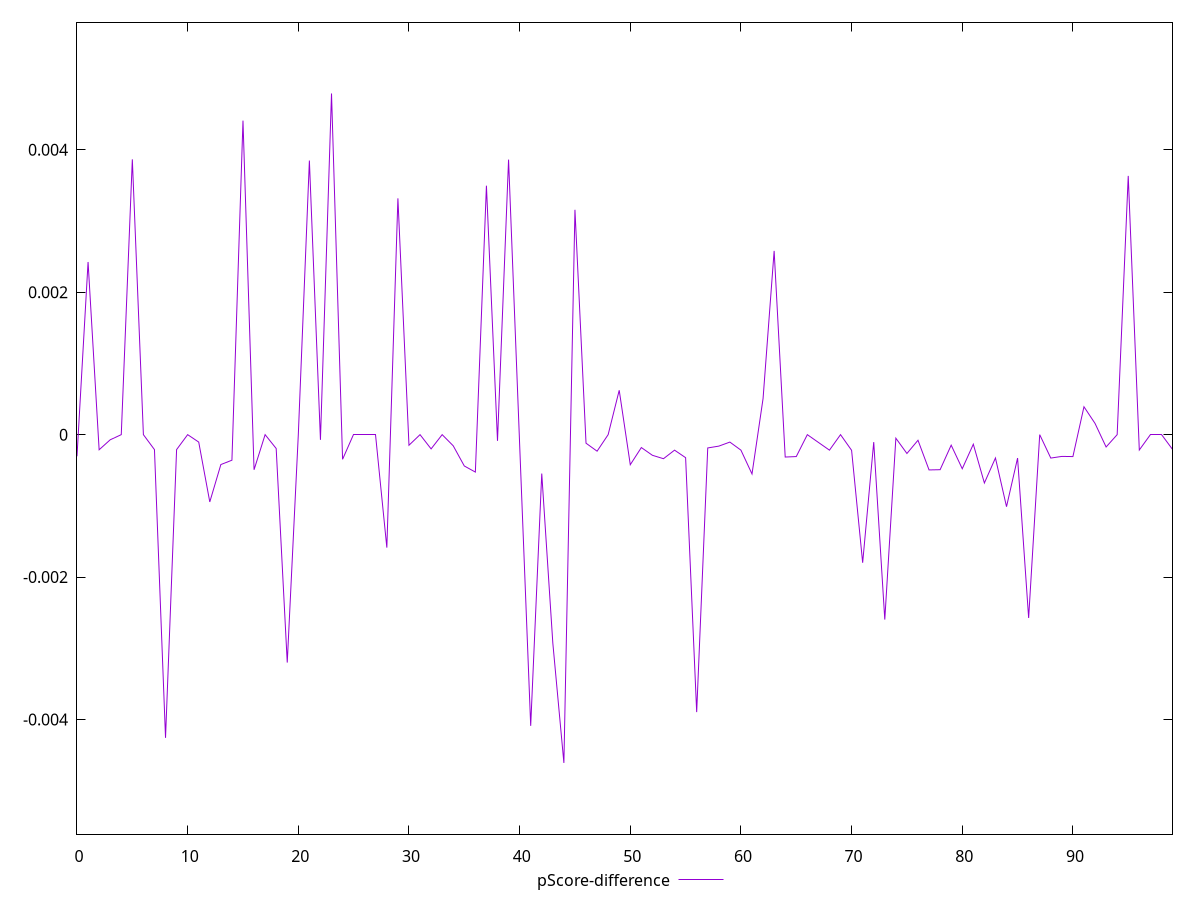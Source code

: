 reset

$pScoreDifference <<EOF
0 -0.00030333333333332213
1 0.0024249990781147757
2 -0.00021222222222228027
3 -0.00007222222222225128
4 0
5 0.003866666952768938
6 0
7 -0.00021000000000004349
8 -0.004258333047231
9 -0.00021000000000004349
10 0
11 -0.00010444444444446255
12 -0.0009449998537699456
13 -0.00041999999999997595
14 -0.0003588888888889086
15 0.004410833517710322
16 -0.0004933333396912598
17 0
18 -0.00019444444444449704
19 -0.0032008337974548384
20 0
21 0.0038499999046326394
22 -0.00007333333333336967
23 0.0047916666666666385
24 -0.0003466666666667173
25 0
26 0
27 0
28 -0.0015866669019063417
29 0.003319166501363102
30 -0.0001488888888888651
31 0
32 -0.00019999999999997797
33 0
34 -0.00015666666666669382
35 -0.00043999999999999595
36 -0.0005255555555555569
37 0.003496667544046983
38 -0.00008666666666667933
39 0.0038633338610331025
40 -0.00013111111111108187
41 -0.004089999993642235
42 -0.0005466666666666953
43 -0.00292750040690104
44 -0.004610834121704044
45 0.003158333301544247
46 -0.00012000000000000899
47 -0.00023222222222218925
48 0
49 0.0006233334541321245
50 -0.00042222222222221273
51 -0.00018111111111107636
52 -0.00029000000000001247
53 -0.0003377777777777702
54 -0.0002177777777777612
55 -0.00032333333333334213
56 -0.0038966671625773053
57 -0.0001866666666666683
58 -0.00016111111111116738
59 -0.00010444444444446255
60 -0.0002177777777777612
61 -0.0005522222222222872
62 0.0005075001716613459
63 0.002580832640329933
64 -0.000314444444444395
65 -0.0003077777777777957
66 0
67 -0.00010888888888893611
68 -0.0002177777777777612
69 0
70 -0.00021999999999999797
71 -0.001799166202545166
72 -0.00010444444444446255
73 -0.00259750048319507
74 -0.00004999999999999449
75 -0.0002644444444444005
76 -0.0000788888888888506
77 -0.0004955555555555824
78 -0.0004922222222222272
79 -0.0001477777777777467
80 -0.00047888888888891756
81 -0.00013444444444443704
82 -0.0006788888888888955
83 -0.0003277777777778157
84 -0.0010116672515868563
85 -0.0003288888888889341
86 -0.0025750001271566125
87 0
88 -0.0003288888888889341
89 -0.0003055555555555589
90 -0.0003077777777777957
91 0.00039166688919067827
92 0.00015750010808301962
93 -0.00017333333333335865
94 0
95 0.0036341659228007472
96 -0.00021555555555552441
97 0
98 0
99 -0.00020666666666668831
EOF

set key outside below
set xrange [0:99]
set yrange [-0.005610834121704044:0.0057916666666666386]
set trange [-0.005610834121704044:0.0057916666666666386]
set terminal svg size 640, 500 enhanced background rgb 'white'
set output "reports/report_00033_2021-03-01T14-23-16.841Z/uses-rel-preconnect/samples/astro-cached/pScore-difference/values.svg"

plot $pScoreDifference title "pScore-difference" with line

reset
